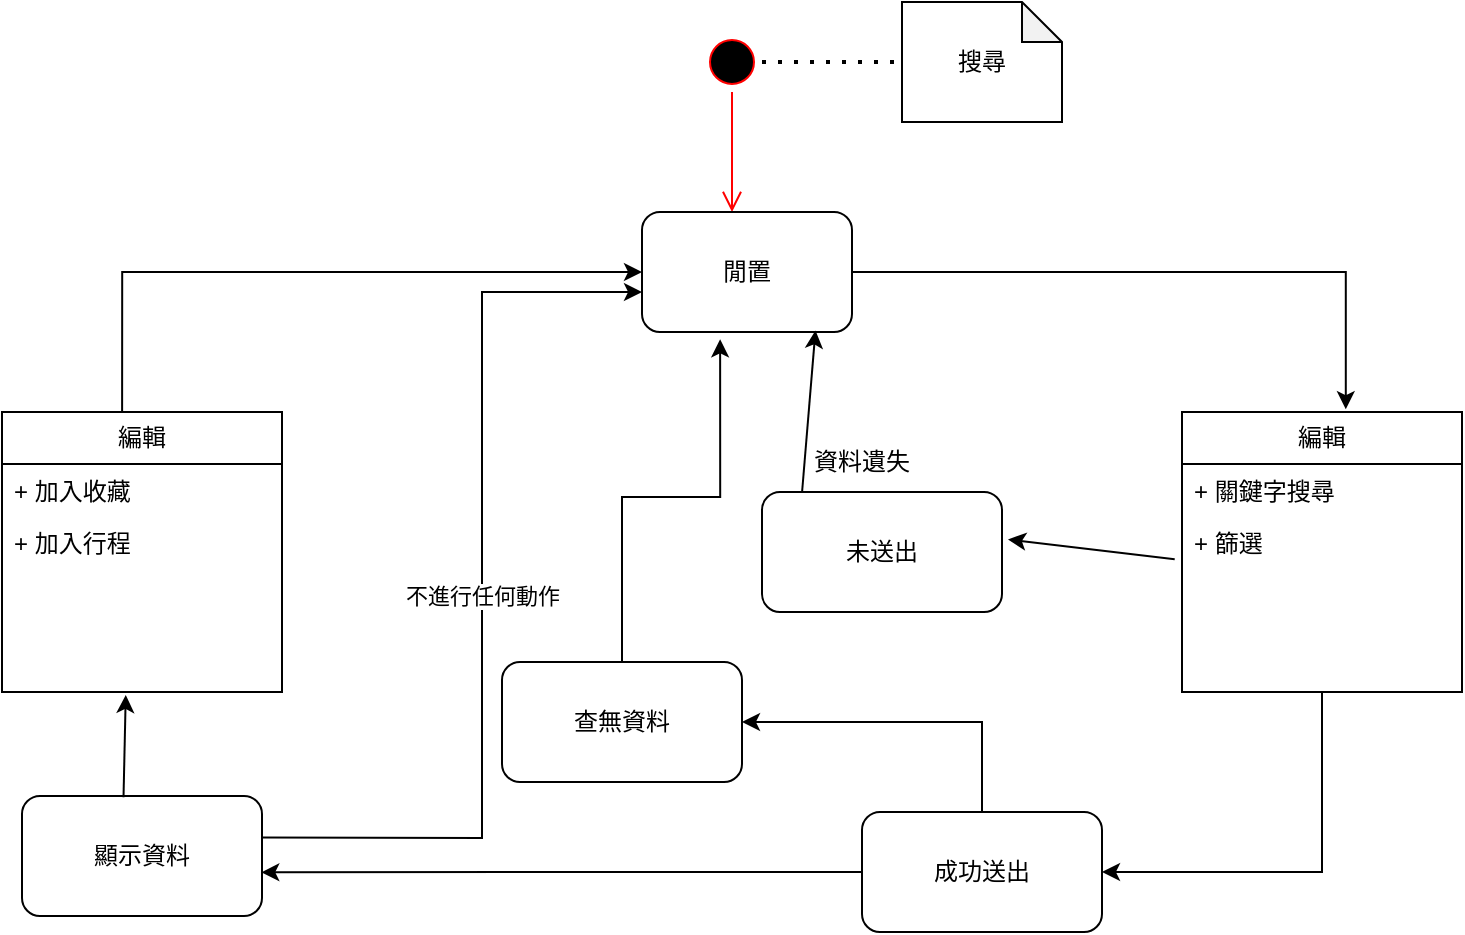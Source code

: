 <mxfile version="27.0.6">
  <diagram name="第 1 页" id="tToKtG4S0vQmfwIz44wp">
    <mxGraphModel dx="461" dy="521" grid="1" gridSize="10" guides="1" tooltips="1" connect="1" arrows="1" fold="1" page="1" pageScale="1" pageWidth="827" pageHeight="1169" math="0" shadow="0">
      <root>
        <mxCell id="0" />
        <mxCell id="1" parent="0" />
        <mxCell id="KBLAQGlcDycz12o_rzFv-1" value="" style="ellipse;html=1;shape=startState;fillColor=#000000;strokeColor=#ff0000;" vertex="1" parent="1">
          <mxGeometry x="370" y="270" width="30" height="30" as="geometry" />
        </mxCell>
        <mxCell id="KBLAQGlcDycz12o_rzFv-2" value="" style="edgeStyle=orthogonalEdgeStyle;html=1;verticalAlign=bottom;endArrow=open;endSize=8;strokeColor=#ff0000;rounded=0;" edge="1" source="KBLAQGlcDycz12o_rzFv-1" parent="1">
          <mxGeometry relative="1" as="geometry">
            <mxPoint x="385" y="360" as="targetPoint" />
          </mxGeometry>
        </mxCell>
        <mxCell id="KBLAQGlcDycz12o_rzFv-3" value="閒置" style="rounded=1;whiteSpace=wrap;html=1;" vertex="1" parent="1">
          <mxGeometry x="340" y="360" width="105" height="60" as="geometry" />
        </mxCell>
        <mxCell id="KBLAQGlcDycz12o_rzFv-14" style="edgeStyle=orthogonalEdgeStyle;rounded=0;orthogonalLoop=1;jettySize=auto;html=1;entryX=1;entryY=0.5;entryDx=0;entryDy=0;" edge="1" parent="1" source="KBLAQGlcDycz12o_rzFv-4" target="KBLAQGlcDycz12o_rzFv-10">
          <mxGeometry relative="1" as="geometry">
            <Array as="points">
              <mxPoint x="680" y="690" />
            </Array>
          </mxGeometry>
        </mxCell>
        <mxCell id="KBLAQGlcDycz12o_rzFv-4" value="編輯" style="swimlane;fontStyle=0;childLayout=stackLayout;horizontal=1;startSize=26;fillColor=none;horizontalStack=0;resizeParent=1;resizeParentMax=0;resizeLast=0;collapsible=1;marginBottom=0;whiteSpace=wrap;html=1;" vertex="1" parent="1">
          <mxGeometry x="610" y="460" width="140" height="140" as="geometry" />
        </mxCell>
        <mxCell id="KBLAQGlcDycz12o_rzFv-5" value="+ 關鍵字搜尋" style="text;strokeColor=none;fillColor=none;align=left;verticalAlign=top;spacingLeft=4;spacingRight=4;overflow=hidden;rotatable=0;points=[[0,0.5],[1,0.5]];portConstraint=eastwest;whiteSpace=wrap;html=1;" vertex="1" parent="KBLAQGlcDycz12o_rzFv-4">
          <mxGeometry y="26" width="140" height="26" as="geometry" />
        </mxCell>
        <mxCell id="KBLAQGlcDycz12o_rzFv-6" value="+ 篩選" style="text;strokeColor=none;fillColor=none;align=left;verticalAlign=top;spacingLeft=4;spacingRight=4;overflow=hidden;rotatable=0;points=[[0,0.5],[1,0.5]];portConstraint=eastwest;whiteSpace=wrap;html=1;" vertex="1" parent="KBLAQGlcDycz12o_rzFv-4">
          <mxGeometry y="52" width="140" height="88" as="geometry" />
        </mxCell>
        <mxCell id="KBLAQGlcDycz12o_rzFv-9" style="edgeStyle=orthogonalEdgeStyle;rounded=0;orthogonalLoop=1;jettySize=auto;html=1;exitX=1;exitY=0.5;exitDx=0;exitDy=0;entryX=0.585;entryY=-0.01;entryDx=0;entryDy=0;entryPerimeter=0;" edge="1" parent="1" source="KBLAQGlcDycz12o_rzFv-3" target="KBLAQGlcDycz12o_rzFv-4">
          <mxGeometry relative="1" as="geometry" />
        </mxCell>
        <mxCell id="KBLAQGlcDycz12o_rzFv-25" style="edgeStyle=orthogonalEdgeStyle;rounded=0;orthogonalLoop=1;jettySize=auto;html=1;entryX=1;entryY=0.5;entryDx=0;entryDy=0;" edge="1" parent="1" source="KBLAQGlcDycz12o_rzFv-10" target="KBLAQGlcDycz12o_rzFv-21">
          <mxGeometry relative="1" as="geometry">
            <Array as="points">
              <mxPoint x="510" y="615" />
            </Array>
          </mxGeometry>
        </mxCell>
        <mxCell id="KBLAQGlcDycz12o_rzFv-10" value="成功送出" style="rounded=1;whiteSpace=wrap;html=1;" vertex="1" parent="1">
          <mxGeometry x="450" y="660" width="120" height="60" as="geometry" />
        </mxCell>
        <mxCell id="KBLAQGlcDycz12o_rzFv-16" value="未送出" style="rounded=1;whiteSpace=wrap;html=1;" vertex="1" parent="1">
          <mxGeometry x="400" y="500" width="120" height="60" as="geometry" />
        </mxCell>
        <mxCell id="KBLAQGlcDycz12o_rzFv-17" value="" style="endArrow=classic;html=1;rounded=0;exitX=-0.026;exitY=0.246;exitDx=0;exitDy=0;exitPerimeter=0;entryX=1.025;entryY=0.395;entryDx=0;entryDy=0;entryPerimeter=0;" edge="1" parent="1" source="KBLAQGlcDycz12o_rzFv-6" target="KBLAQGlcDycz12o_rzFv-16">
          <mxGeometry width="50" height="50" relative="1" as="geometry">
            <mxPoint x="390" y="490" as="sourcePoint" />
            <mxPoint x="440" y="440" as="targetPoint" />
          </mxGeometry>
        </mxCell>
        <mxCell id="KBLAQGlcDycz12o_rzFv-19" value="" style="endArrow=classic;html=1;rounded=0;exitX=0.167;exitY=0;exitDx=0;exitDy=0;exitPerimeter=0;entryX=0.826;entryY=0.987;entryDx=0;entryDy=0;entryPerimeter=0;" edge="1" parent="1" source="KBLAQGlcDycz12o_rzFv-16" target="KBLAQGlcDycz12o_rzFv-3">
          <mxGeometry width="50" height="50" relative="1" as="geometry">
            <mxPoint x="390" y="490" as="sourcePoint" />
            <mxPoint x="440" y="440" as="targetPoint" />
          </mxGeometry>
        </mxCell>
        <mxCell id="KBLAQGlcDycz12o_rzFv-21" value="查無資料" style="rounded=1;whiteSpace=wrap;html=1;" vertex="1" parent="1">
          <mxGeometry x="270" y="585" width="120" height="60" as="geometry" />
        </mxCell>
        <mxCell id="KBLAQGlcDycz12o_rzFv-26" style="edgeStyle=orthogonalEdgeStyle;rounded=0;orthogonalLoop=1;jettySize=auto;html=1;entryX=0;entryY=0.5;entryDx=0;entryDy=0;exitX=0.429;exitY=0;exitDx=0;exitDy=0;exitPerimeter=0;" edge="1" parent="1" source="KBLAQGlcDycz12o_rzFv-31" target="KBLAQGlcDycz12o_rzFv-3">
          <mxGeometry relative="1" as="geometry">
            <Array as="points">
              <mxPoint x="80" y="390" />
            </Array>
          </mxGeometry>
        </mxCell>
        <mxCell id="KBLAQGlcDycz12o_rzFv-22" value="顯示資料" style="rounded=1;whiteSpace=wrap;html=1;" vertex="1" parent="1">
          <mxGeometry x="30" y="652" width="120" height="60" as="geometry" />
        </mxCell>
        <mxCell id="KBLAQGlcDycz12o_rzFv-24" style="edgeStyle=orthogonalEdgeStyle;rounded=0;orthogonalLoop=1;jettySize=auto;html=1;entryX=0.997;entryY=0.636;entryDx=0;entryDy=0;entryPerimeter=0;" edge="1" parent="1" source="KBLAQGlcDycz12o_rzFv-10" target="KBLAQGlcDycz12o_rzFv-22">
          <mxGeometry relative="1" as="geometry" />
        </mxCell>
        <mxCell id="KBLAQGlcDycz12o_rzFv-27" style="edgeStyle=orthogonalEdgeStyle;rounded=0;orthogonalLoop=1;jettySize=auto;html=1;entryX=0.372;entryY=1.061;entryDx=0;entryDy=0;entryPerimeter=0;" edge="1" parent="1" source="KBLAQGlcDycz12o_rzFv-21" target="KBLAQGlcDycz12o_rzFv-3">
          <mxGeometry relative="1" as="geometry" />
        </mxCell>
        <mxCell id="KBLAQGlcDycz12o_rzFv-28" value="搜尋" style="shape=note;whiteSpace=wrap;html=1;backgroundOutline=1;darkOpacity=0.05;size=20;" vertex="1" parent="1">
          <mxGeometry x="470" y="255" width="80" height="60" as="geometry" />
        </mxCell>
        <mxCell id="KBLAQGlcDycz12o_rzFv-29" value="資料遺失" style="text;html=1;align=center;verticalAlign=middle;whiteSpace=wrap;rounded=0;" vertex="1" parent="1">
          <mxGeometry x="420" y="470" width="60" height="30" as="geometry" />
        </mxCell>
        <mxCell id="KBLAQGlcDycz12o_rzFv-30" value="" style="endArrow=none;dashed=1;html=1;dashPattern=1 3;strokeWidth=2;rounded=0;entryX=0;entryY=0.5;entryDx=0;entryDy=0;entryPerimeter=0;exitX=1;exitY=0.5;exitDx=0;exitDy=0;" edge="1" parent="1" source="KBLAQGlcDycz12o_rzFv-1" target="KBLAQGlcDycz12o_rzFv-28">
          <mxGeometry width="50" height="50" relative="1" as="geometry">
            <mxPoint x="390" y="490" as="sourcePoint" />
            <mxPoint x="440" y="440" as="targetPoint" />
          </mxGeometry>
        </mxCell>
        <mxCell id="KBLAQGlcDycz12o_rzFv-31" value="編輯" style="swimlane;fontStyle=0;childLayout=stackLayout;horizontal=1;startSize=26;fillColor=none;horizontalStack=0;resizeParent=1;resizeParentMax=0;resizeLast=0;collapsible=1;marginBottom=0;whiteSpace=wrap;html=1;" vertex="1" parent="1">
          <mxGeometry x="20" y="460" width="140" height="140" as="geometry" />
        </mxCell>
        <mxCell id="KBLAQGlcDycz12o_rzFv-32" value="+ 加入收藏" style="text;strokeColor=none;fillColor=none;align=left;verticalAlign=top;spacingLeft=4;spacingRight=4;overflow=hidden;rotatable=0;points=[[0,0.5],[1,0.5]];portConstraint=eastwest;whiteSpace=wrap;html=1;" vertex="1" parent="KBLAQGlcDycz12o_rzFv-31">
          <mxGeometry y="26" width="140" height="26" as="geometry" />
        </mxCell>
        <mxCell id="KBLAQGlcDycz12o_rzFv-33" value="+ 加入行程" style="text;strokeColor=none;fillColor=none;align=left;verticalAlign=top;spacingLeft=4;spacingRight=4;overflow=hidden;rotatable=0;points=[[0,0.5],[1,0.5]];portConstraint=eastwest;whiteSpace=wrap;html=1;" vertex="1" parent="KBLAQGlcDycz12o_rzFv-31">
          <mxGeometry y="52" width="140" height="88" as="geometry" />
        </mxCell>
        <mxCell id="KBLAQGlcDycz12o_rzFv-36" value="" style="endArrow=classic;html=1;rounded=0;exitX=0.423;exitY=0.01;exitDx=0;exitDy=0;exitPerimeter=0;entryX=0.442;entryY=1.017;entryDx=0;entryDy=0;entryPerimeter=0;" edge="1" parent="1" source="KBLAQGlcDycz12o_rzFv-22" target="KBLAQGlcDycz12o_rzFv-33">
          <mxGeometry width="50" height="50" relative="1" as="geometry">
            <mxPoint x="340" y="680" as="sourcePoint" />
            <mxPoint x="390" y="630" as="targetPoint" />
          </mxGeometry>
        </mxCell>
        <mxCell id="KBLAQGlcDycz12o_rzFv-40" value="" style="endArrow=classic;html=1;rounded=0;exitX=0.998;exitY=0.346;exitDx=0;exitDy=0;exitPerimeter=0;entryX=0;entryY=0.667;entryDx=0;entryDy=0;entryPerimeter=0;" edge="1" parent="1" source="KBLAQGlcDycz12o_rzFv-22" target="KBLAQGlcDycz12o_rzFv-3">
          <mxGeometry relative="1" as="geometry">
            <mxPoint x="210" y="440" as="sourcePoint" />
            <mxPoint x="310" y="440" as="targetPoint" />
            <Array as="points">
              <mxPoint x="260" y="673" />
              <mxPoint x="260" y="400" />
            </Array>
          </mxGeometry>
        </mxCell>
        <mxCell id="KBLAQGlcDycz12o_rzFv-41" value="不進行任何動作" style="edgeLabel;resizable=0;html=1;;align=center;verticalAlign=middle;" connectable="0" vertex="1" parent="KBLAQGlcDycz12o_rzFv-40">
          <mxGeometry relative="1" as="geometry" />
        </mxCell>
      </root>
    </mxGraphModel>
  </diagram>
</mxfile>
